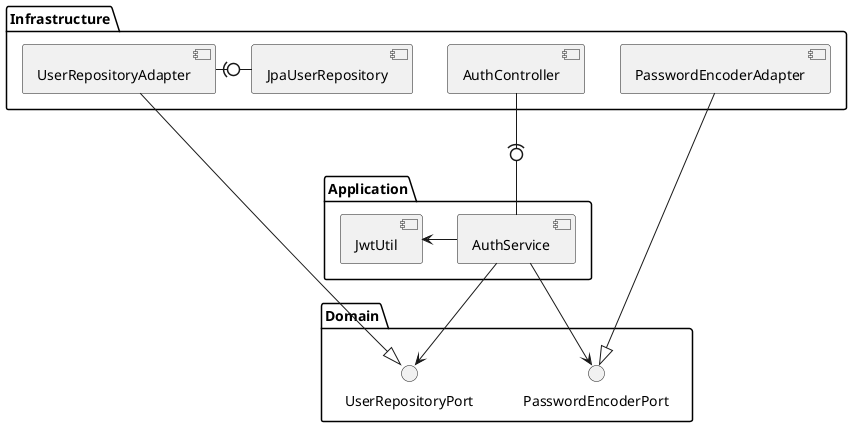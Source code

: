 @startuml

package "Domain" {
    interface UserRepositoryPort
    interface PasswordEncoderPort
}

package "Application" {
    [AuthService]
    [JwtUtil]
}

package "Infrastructure" {
    [AuthController]
    [UserRepositoryAdapter]
    [JpaUserRepository]
    [PasswordEncoderAdapter]
}

[AuthService] -left-> [JwtUtil]
[AuthService] --> [PasswordEncoderPort]
[AuthService] --> [UserRepositoryPort]

[AuthService] --up0)- [AuthController]
[UserRepositoryAdapter] --|> [UserRepositoryPort]
[PasswordEncoderAdapter] --|> [PasswordEncoderPort]
[JpaUserRepository] -left0)- [UserRepositoryAdapter]

@enduml